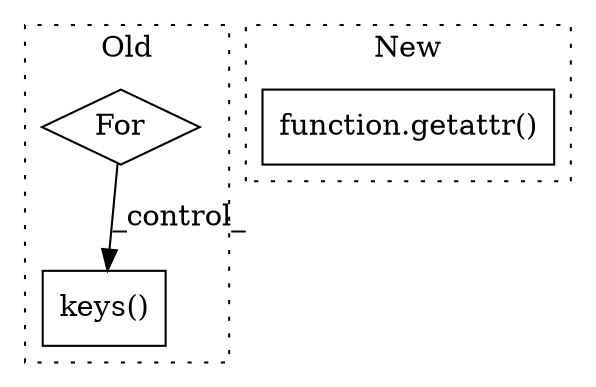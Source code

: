 digraph G {
subgraph cluster0 {
1 [label="keys()" a="75" s="5830" l="23" shape="box"];
3 [label="For" a="107" s="5551,5796" l="4,14" shape="diamond"];
label = "Old";
style="dotted";
}
subgraph cluster1 {
2 [label="function.getattr()" a="75" s="5744,5769" l="8,1" shape="box"];
label = "New";
style="dotted";
}
3 -> 1 [label="_control_"];
}